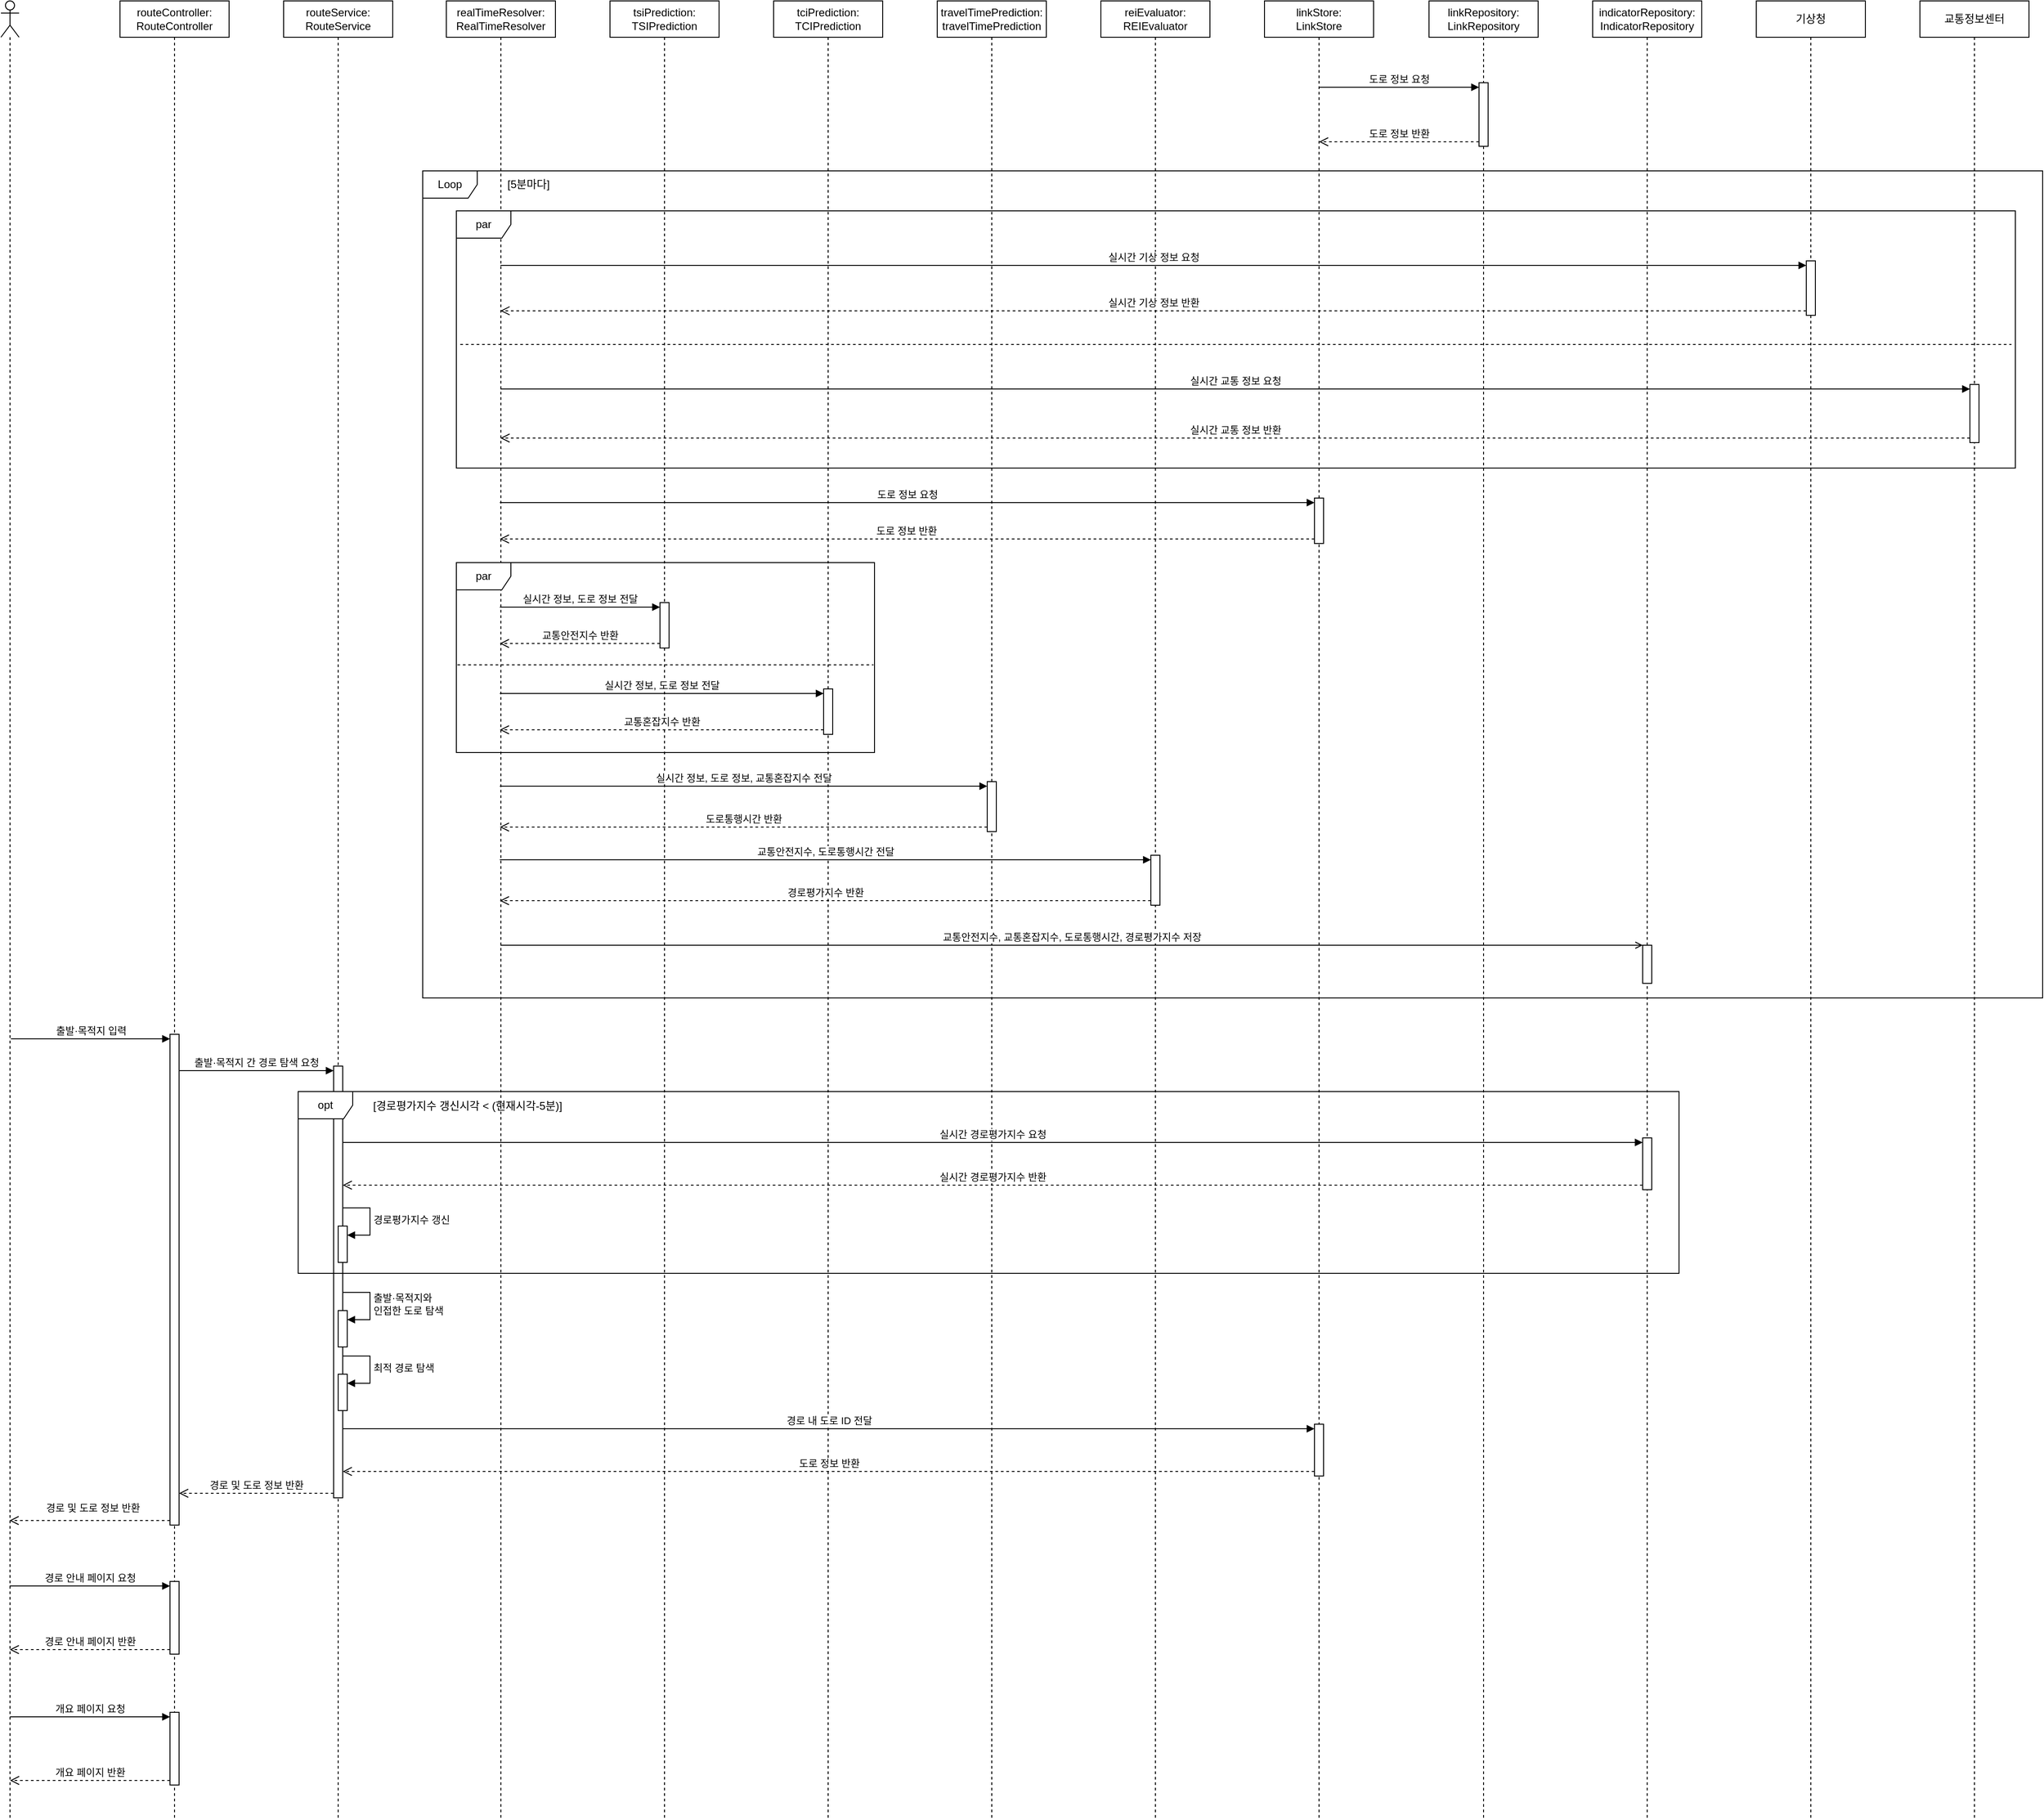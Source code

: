 <mxfile version="24.7.7">
  <diagram name="Page-1" id="2YBvvXClWsGukQMizWep">
    <mxGraphModel dx="1063" dy="1230" grid="0" gridSize="10" guides="1" tooltips="1" connect="1" arrows="1" fold="1" page="1" pageScale="1" pageWidth="850" pageHeight="1100" background="#ffffff" math="0" shadow="0">
      <root>
        <mxCell id="0" />
        <mxCell id="1" parent="0" />
        <mxCell id="cfnXL0_D_r5Tfxj7R-Hh-127" value="linkRepository:&lt;div&gt;LinkRepository&lt;br&gt;&lt;/div&gt;" style="shape=umlLifeline;perimeter=lifelinePerimeter;whiteSpace=wrap;html=1;container=1;dropTarget=0;collapsible=0;recursiveResize=0;outlineConnect=0;portConstraint=eastwest;newEdgeStyle={&quot;curved&quot;:0,&quot;rounded&quot;:0};" vertex="1" parent="1">
          <mxGeometry x="1620" y="40" width="120" height="2000" as="geometry" />
        </mxCell>
        <mxCell id="cfnXL0_D_r5Tfxj7R-Hh-129" value="" style="html=1;points=[[0,0,0,0,5],[0,1,0,0,-5],[1,0,0,0,5],[1,1,0,0,-5]];perimeter=orthogonalPerimeter;outlineConnect=0;targetShapes=umlLifeline;portConstraint=eastwest;newEdgeStyle={&quot;curved&quot;:0,&quot;rounded&quot;:0};" vertex="1" parent="cfnXL0_D_r5Tfxj7R-Hh-127">
          <mxGeometry x="55" y="90" width="10" height="70" as="geometry" />
        </mxCell>
        <mxCell id="wIJfSZoXNWVGFBedrrD1-6" value="" style="shape=umlLifeline;perimeter=lifelinePerimeter;whiteSpace=wrap;html=1;container=1;dropTarget=0;collapsible=0;recursiveResize=0;outlineConnect=0;portConstraint=eastwest;newEdgeStyle={&quot;curved&quot;:0,&quot;rounded&quot;:0};participant=umlActor;" parent="1" vertex="1">
          <mxGeometry x="49" y="40" width="20" height="2000" as="geometry" />
        </mxCell>
        <mxCell id="wIJfSZoXNWVGFBedrrD1-9" value="routeController: RouteController" style="shape=umlLifeline;perimeter=lifelinePerimeter;whiteSpace=wrap;html=1;container=1;dropTarget=0;collapsible=0;recursiveResize=0;outlineConnect=0;portConstraint=eastwest;newEdgeStyle={&quot;curved&quot;:0,&quot;rounded&quot;:0};" parent="1" vertex="1">
          <mxGeometry x="180" y="40" width="120" height="2000" as="geometry" />
        </mxCell>
        <mxCell id="cfnXL0_D_r5Tfxj7R-Hh-169" value="" style="html=1;points=[[0,0,0,0,5],[0,1,0,0,-5],[1,0,0,0,5],[1,1,0,0,-5]];perimeter=orthogonalPerimeter;outlineConnect=0;targetShapes=umlLifeline;portConstraint=eastwest;newEdgeStyle={&quot;curved&quot;:0,&quot;rounded&quot;:0};" vertex="1" parent="wIJfSZoXNWVGFBedrrD1-9">
          <mxGeometry x="55" y="1739" width="10" height="80" as="geometry" />
        </mxCell>
        <mxCell id="wIJfSZoXNWVGFBedrrD1-10" value="routeService: RouteService" style="shape=umlLifeline;perimeter=lifelinePerimeter;whiteSpace=wrap;html=1;container=1;dropTarget=0;collapsible=0;recursiveResize=0;outlineConnect=0;portConstraint=eastwest;newEdgeStyle={&quot;curved&quot;:0,&quot;rounded&quot;:0};" parent="1" vertex="1">
          <mxGeometry x="360" y="40" width="120" height="2000" as="geometry" />
        </mxCell>
        <mxCell id="wIJfSZoXNWVGFBedrrD1-11" value="linkStore:&lt;div&gt;LinkStore&lt;/div&gt;" style="shape=umlLifeline;perimeter=lifelinePerimeter;whiteSpace=wrap;html=1;container=1;dropTarget=0;collapsible=0;recursiveResize=0;outlineConnect=0;portConstraint=eastwest;newEdgeStyle={&quot;curved&quot;:0,&quot;rounded&quot;:0};" parent="1" vertex="1">
          <mxGeometry x="1439" y="40" width="120" height="2000" as="geometry" />
        </mxCell>
        <mxCell id="cfnXL0_D_r5Tfxj7R-Hh-142" value="" style="html=1;points=[[0,0,0,0,5],[0,1,0,0,-5],[1,0,0,0,5],[1,1,0,0,-5]];perimeter=orthogonalPerimeter;outlineConnect=0;targetShapes=umlLifeline;portConstraint=eastwest;newEdgeStyle={&quot;curved&quot;:0,&quot;rounded&quot;:0};" vertex="1" parent="wIJfSZoXNWVGFBedrrD1-11">
          <mxGeometry x="55" y="1566" width="10" height="57" as="geometry" />
        </mxCell>
        <mxCell id="cfnXL0_D_r5Tfxj7R-Hh-166" value="" style="html=1;points=[[0,0,0,0,5],[0,1,0,0,-5],[1,0,0,0,5],[1,1,0,0,-5]];perimeter=orthogonalPerimeter;outlineConnect=0;targetShapes=umlLifeline;portConstraint=eastwest;newEdgeStyle={&quot;curved&quot;:0,&quot;rounded&quot;:0};" vertex="1" parent="wIJfSZoXNWVGFBedrrD1-11">
          <mxGeometry x="55" y="547" width="10" height="50" as="geometry" />
        </mxCell>
        <mxCell id="wIJfSZoXNWVGFBedrrD1-12" value="indicatorRepository:&lt;div&gt;IndicatorRepository&lt;/div&gt;" style="shape=umlLifeline;perimeter=lifelinePerimeter;whiteSpace=wrap;html=1;container=1;dropTarget=0;collapsible=0;recursiveResize=0;outlineConnect=0;portConstraint=eastwest;newEdgeStyle={&quot;curved&quot;:0,&quot;rounded&quot;:0};" parent="1" vertex="1">
          <mxGeometry x="1800" y="40" width="120" height="2000" as="geometry" />
        </mxCell>
        <mxCell id="cfnXL0_D_r5Tfxj7R-Hh-135" value="" style="html=1;verticalAlign=bottom;endArrow=block;curved=0;rounded=0;entryX=0;entryY=0;entryDx=0;entryDy=5;" edge="1" parent="wIJfSZoXNWVGFBedrrD1-12">
          <mxGeometry relative="1" as="geometry">
            <mxPoint x="-285" y="1571" as="sourcePoint" />
            <mxPoint x="-285" y="1571" as="targetPoint" />
          </mxGeometry>
        </mxCell>
        <mxCell id="cfnXL0_D_r5Tfxj7R-Hh-136" value="" style="html=1;verticalAlign=bottom;endArrow=open;dashed=1;endSize=8;curved=0;rounded=0;exitX=0;exitY=1;exitDx=0;exitDy=-5;" edge="1" parent="wIJfSZoXNWVGFBedrrD1-12">
          <mxGeometry relative="1" as="geometry">
            <mxPoint x="-285" y="1618" as="targetPoint" />
            <mxPoint x="-285" y="1618" as="sourcePoint" />
          </mxGeometry>
        </mxCell>
        <mxCell id="cfnXL0_D_r5Tfxj7R-Hh-21" value="" style="html=1;points=[[0,0,0,0,5],[0,1,0,0,-5],[1,0,0,0,5],[1,1,0,0,-5]];perimeter=orthogonalPerimeter;outlineConnect=0;targetShapes=umlLifeline;portConstraint=eastwest;newEdgeStyle={&quot;curved&quot;:0,&quot;rounded&quot;:0};" vertex="1" parent="wIJfSZoXNWVGFBedrrD1-12">
          <mxGeometry x="55" y="1251" width="10" height="57" as="geometry" />
        </mxCell>
        <mxCell id="wIJfSZoXNWVGFBedrrD1-13" value="realTimeResolver:&lt;div&gt;RealTimeResolver&lt;/div&gt;" style="shape=umlLifeline;perimeter=lifelinePerimeter;whiteSpace=wrap;html=1;container=1;dropTarget=0;collapsible=0;recursiveResize=0;outlineConnect=0;portConstraint=eastwest;newEdgeStyle={&quot;curved&quot;:0,&quot;rounded&quot;:0};" parent="1" vertex="1">
          <mxGeometry x="539" y="40" width="120" height="2000" as="geometry" />
        </mxCell>
        <mxCell id="wIJfSZoXNWVGFBedrrD1-14" value="tsiPrediction:&lt;div&gt;TSIPrediction&lt;/div&gt;" style="shape=umlLifeline;perimeter=lifelinePerimeter;whiteSpace=wrap;html=1;container=1;dropTarget=0;collapsible=0;recursiveResize=0;outlineConnect=0;portConstraint=eastwest;newEdgeStyle={&quot;curved&quot;:0,&quot;rounded&quot;:0};" parent="1" vertex="1">
          <mxGeometry x="719" y="40" width="120" height="2000" as="geometry" />
        </mxCell>
        <mxCell id="cfnXL0_D_r5Tfxj7R-Hh-167" value="도로 정보 요청" style="html=1;verticalAlign=bottom;endArrow=block;curved=0;rounded=0;entryX=0;entryY=0;entryDx=0;entryDy=5;" edge="1" parent="wIJfSZoXNWVGFBedrrD1-14" target="cfnXL0_D_r5Tfxj7R-Hh-166">
          <mxGeometry relative="1" as="geometry">
            <mxPoint x="-121.167" y="552" as="sourcePoint" />
          </mxGeometry>
        </mxCell>
        <mxCell id="cfnXL0_D_r5Tfxj7R-Hh-168" value="도로 정보 반환" style="html=1;verticalAlign=bottom;endArrow=open;dashed=1;endSize=8;curved=0;rounded=0;exitX=0;exitY=1;exitDx=0;exitDy=-5;" edge="1" parent="wIJfSZoXNWVGFBedrrD1-14" source="cfnXL0_D_r5Tfxj7R-Hh-166">
          <mxGeometry x="0.002" relative="1" as="geometry">
            <mxPoint x="-121.167" y="592" as="targetPoint" />
            <mxPoint as="offset" />
          </mxGeometry>
        </mxCell>
        <mxCell id="wIJfSZoXNWVGFBedrrD1-15" value="tciPrediction:&lt;br&gt;TCIPrediction" style="shape=umlLifeline;perimeter=lifelinePerimeter;whiteSpace=wrap;html=1;container=1;dropTarget=0;collapsible=0;recursiveResize=0;outlineConnect=0;portConstraint=eastwest;newEdgeStyle={&quot;curved&quot;:0,&quot;rounded&quot;:0};" parent="1" vertex="1">
          <mxGeometry x="899" y="40" width="120" height="2000" as="geometry" />
        </mxCell>
        <mxCell id="cfnXL0_D_r5Tfxj7R-Hh-39" value="" style="html=1;points=[[0,0,0,0,5],[0,1,0,0,-5],[1,0,0,0,5],[1,1,0,0,-5]];perimeter=orthogonalPerimeter;outlineConnect=0;targetShapes=umlLifeline;portConstraint=eastwest;newEdgeStyle={&quot;curved&quot;:0,&quot;rounded&quot;:0};" vertex="1" parent="wIJfSZoXNWVGFBedrrD1-15">
          <mxGeometry x="55" y="757" width="10" height="50" as="geometry" />
        </mxCell>
        <mxCell id="wIJfSZoXNWVGFBedrrD1-16" value="travelTimePrediction:&lt;div&gt;travelTimePrediction&lt;/div&gt;" style="shape=umlLifeline;perimeter=lifelinePerimeter;whiteSpace=wrap;html=1;container=1;dropTarget=0;collapsible=0;recursiveResize=0;outlineConnect=0;portConstraint=eastwest;newEdgeStyle={&quot;curved&quot;:0,&quot;rounded&quot;:0};" parent="1" vertex="1">
          <mxGeometry x="1079" y="40" width="120" height="2000" as="geometry" />
        </mxCell>
        <mxCell id="cfnXL0_D_r5Tfxj7R-Hh-57" value="" style="html=1;points=[[0,0,0,0,5],[0,1,0,0,-5],[1,0,0,0,5],[1,1,0,0,-5]];perimeter=orthogonalPerimeter;outlineConnect=0;targetShapes=umlLifeline;portConstraint=eastwest;newEdgeStyle={&quot;curved&quot;:0,&quot;rounded&quot;:0};" vertex="1" parent="wIJfSZoXNWVGFBedrrD1-16">
          <mxGeometry x="55" y="859" width="10" height="55" as="geometry" />
        </mxCell>
        <mxCell id="cfnXL0_D_r5Tfxj7R-Hh-29" value="" style="html=1;points=[[0,0,0,0,5],[0,1,0,0,-5],[1,0,0,0,5],[1,1,0,0,-5]];perimeter=orthogonalPerimeter;outlineConnect=0;targetShapes=umlLifeline;portConstraint=eastwest;newEdgeStyle={&quot;curved&quot;:0,&quot;rounded&quot;:0};" vertex="1" parent="1">
          <mxGeometry x="774" y="702" width="10" height="50" as="geometry" />
        </mxCell>
        <mxCell id="cfnXL0_D_r5Tfxj7R-Hh-30" value="실시간 정보, 도로 정보 전달" style="html=1;verticalAlign=bottom;endArrow=block;curved=0;rounded=0;entryX=0;entryY=0;entryDx=0;entryDy=5;" edge="1" target="cfnXL0_D_r5Tfxj7R-Hh-29" parent="1">
          <mxGeometry relative="1" as="geometry">
            <mxPoint x="597.833" y="707" as="sourcePoint" />
          </mxGeometry>
        </mxCell>
        <mxCell id="cfnXL0_D_r5Tfxj7R-Hh-31" value="교통안전지수&amp;nbsp;반환" style="html=1;verticalAlign=bottom;endArrow=open;dashed=1;endSize=8;curved=0;rounded=0;exitX=0;exitY=1;exitDx=0;exitDy=-5;" edge="1" source="cfnXL0_D_r5Tfxj7R-Hh-29" parent="1">
          <mxGeometry x="0.002" relative="1" as="geometry">
            <mxPoint x="597.833" y="747" as="targetPoint" />
            <mxPoint as="offset" />
          </mxGeometry>
        </mxCell>
        <mxCell id="cfnXL0_D_r5Tfxj7R-Hh-43" value="reiEvaluator:&lt;div&gt;REIEvaluator&lt;/div&gt;" style="shape=umlLifeline;perimeter=lifelinePerimeter;whiteSpace=wrap;html=1;container=1;dropTarget=0;collapsible=0;recursiveResize=0;outlineConnect=0;portConstraint=eastwest;newEdgeStyle={&quot;curved&quot;:0,&quot;rounded&quot;:0};" vertex="1" parent="1">
          <mxGeometry x="1259" y="40" width="120" height="2000" as="geometry" />
        </mxCell>
        <mxCell id="cfnXL0_D_r5Tfxj7R-Hh-61" value="" style="html=1;points=[[0,0,0,0,5],[0,1,0,0,-5],[1,0,0,0,5],[1,1,0,0,-5]];perimeter=orthogonalPerimeter;outlineConnect=0;targetShapes=umlLifeline;portConstraint=eastwest;newEdgeStyle={&quot;curved&quot;:0,&quot;rounded&quot;:0};" vertex="1" parent="cfnXL0_D_r5Tfxj7R-Hh-43">
          <mxGeometry x="55" y="940" width="10" height="55" as="geometry" />
        </mxCell>
        <mxCell id="cfnXL0_D_r5Tfxj7R-Hh-41" value="교통혼잡지수&amp;nbsp;반환" style="html=1;verticalAlign=bottom;endArrow=open;dashed=1;endSize=8;curved=0;rounded=0;exitX=0;exitY=1;exitDx=0;exitDy=-5;" edge="1" parent="1" source="cfnXL0_D_r5Tfxj7R-Hh-39">
          <mxGeometry relative="1" as="geometry">
            <mxPoint x="597.833" y="842" as="targetPoint" />
          </mxGeometry>
        </mxCell>
        <mxCell id="cfnXL0_D_r5Tfxj7R-Hh-40" value="실시간 정보, 도로 정보 전달" style="html=1;verticalAlign=bottom;endArrow=block;curved=0;rounded=0;entryX=0;entryY=0;entryDx=0;entryDy=5;" edge="1" parent="1" target="cfnXL0_D_r5Tfxj7R-Hh-39">
          <mxGeometry relative="1" as="geometry">
            <mxPoint x="597.833" y="802" as="sourcePoint" />
          </mxGeometry>
        </mxCell>
        <mxCell id="cfnXL0_D_r5Tfxj7R-Hh-50" value="기상청" style="shape=umlLifeline;perimeter=lifelinePerimeter;whiteSpace=wrap;html=1;container=1;dropTarget=0;collapsible=0;recursiveResize=0;outlineConnect=0;portConstraint=eastwest;newEdgeStyle={&quot;curved&quot;:0,&quot;rounded&quot;:0};" vertex="1" parent="1">
          <mxGeometry x="1980" y="40" width="120" height="2000" as="geometry" />
        </mxCell>
        <mxCell id="cfnXL0_D_r5Tfxj7R-Hh-52" value="교통정보센터" style="shape=umlLifeline;perimeter=lifelinePerimeter;whiteSpace=wrap;html=1;container=1;dropTarget=0;collapsible=0;recursiveResize=0;outlineConnect=0;portConstraint=eastwest;newEdgeStyle={&quot;curved&quot;:0,&quot;rounded&quot;:0};" vertex="1" parent="1">
          <mxGeometry x="2160" y="40" width="120" height="2000" as="geometry" />
        </mxCell>
        <mxCell id="cfnXL0_D_r5Tfxj7R-Hh-70" value="" style="html=1;points=[[0,0,0,0,5],[0,1,0,0,-5],[1,0,0,0,5],[1,1,0,0,-5]];perimeter=orthogonalPerimeter;outlineConnect=0;targetShapes=umlLifeline;portConstraint=eastwest;newEdgeStyle={&quot;curved&quot;:0,&quot;rounded&quot;:0};" vertex="1" parent="cfnXL0_D_r5Tfxj7R-Hh-52">
          <mxGeometry x="55" y="422" width="10" height="64" as="geometry" />
        </mxCell>
        <mxCell id="cfnXL0_D_r5Tfxj7R-Hh-58" value="실시간 정보, 도로 정보, 교통혼잡지수 전달" style="html=1;verticalAlign=bottom;endArrow=block;curved=0;rounded=0;entryX=0;entryY=0;entryDx=0;entryDy=5;" edge="1" target="cfnXL0_D_r5Tfxj7R-Hh-57" parent="1">
          <mxGeometry x="0.001" relative="1" as="geometry">
            <mxPoint x="597.833" y="904" as="sourcePoint" />
            <mxPoint as="offset" />
          </mxGeometry>
        </mxCell>
        <mxCell id="cfnXL0_D_r5Tfxj7R-Hh-59" value="도로통행시간 반환" style="html=1;verticalAlign=bottom;endArrow=open;dashed=1;endSize=8;curved=0;rounded=0;exitX=0;exitY=1;exitDx=0;exitDy=-5;" edge="1" source="cfnXL0_D_r5Tfxj7R-Hh-57" parent="1">
          <mxGeometry relative="1" as="geometry">
            <mxPoint x="597.833" y="949" as="targetPoint" />
          </mxGeometry>
        </mxCell>
        <mxCell id="cfnXL0_D_r5Tfxj7R-Hh-62" value="교통안전지수, 도로통행시간 전달" style="html=1;verticalAlign=bottom;endArrow=block;curved=0;rounded=0;entryX=0;entryY=0;entryDx=0;entryDy=5;" edge="1" parent="1" target="cfnXL0_D_r5Tfxj7R-Hh-61">
          <mxGeometry relative="1" as="geometry">
            <mxPoint x="597.833" y="985" as="sourcePoint" />
          </mxGeometry>
        </mxCell>
        <mxCell id="cfnXL0_D_r5Tfxj7R-Hh-63" value="경로평가지수 반환" style="html=1;verticalAlign=bottom;endArrow=open;dashed=1;endSize=8;curved=0;rounded=0;exitX=0;exitY=1;exitDx=0;exitDy=-5;" edge="1" parent="1" source="cfnXL0_D_r5Tfxj7R-Hh-61">
          <mxGeometry relative="1" as="geometry">
            <mxPoint x="597.833" y="1030" as="targetPoint" />
          </mxGeometry>
        </mxCell>
        <mxCell id="cfnXL0_D_r5Tfxj7R-Hh-67" value="실시간 기상 정보 요청" style="html=1;verticalAlign=bottom;endArrow=block;curved=0;rounded=0;entryX=0;entryY=0;entryDx=0;entryDy=5;" edge="1" target="cfnXL0_D_r5Tfxj7R-Hh-66" parent="1">
          <mxGeometry relative="1" as="geometry">
            <mxPoint x="598.5" y="331" as="sourcePoint" />
          </mxGeometry>
        </mxCell>
        <mxCell id="cfnXL0_D_r5Tfxj7R-Hh-68" value="실시간 기상 정보 반환" style="html=1;verticalAlign=bottom;endArrow=open;dashed=1;endSize=8;curved=0;rounded=0;exitX=0;exitY=1;exitDx=0;exitDy=-5;" edge="1" source="cfnXL0_D_r5Tfxj7R-Hh-66" parent="1">
          <mxGeometry relative="1" as="geometry">
            <mxPoint x="598.5" y="380.94" as="targetPoint" />
          </mxGeometry>
        </mxCell>
        <mxCell id="cfnXL0_D_r5Tfxj7R-Hh-71" value="실시간 교통 정보 요청" style="html=1;verticalAlign=bottom;endArrow=block;curved=0;rounded=0;entryX=0;entryY=0;entryDx=0;entryDy=5;" edge="1" parent="1" target="cfnXL0_D_r5Tfxj7R-Hh-70">
          <mxGeometry relative="1" as="geometry">
            <mxPoint x="598.5" y="467" as="sourcePoint" />
          </mxGeometry>
        </mxCell>
        <mxCell id="cfnXL0_D_r5Tfxj7R-Hh-72" value="실시간 교통 정보 반환" style="html=1;verticalAlign=bottom;endArrow=open;dashed=1;endSize=8;curved=0;rounded=0;exitX=0;exitY=1;exitDx=0;exitDy=-5;" edge="1" parent="1" source="cfnXL0_D_r5Tfxj7R-Hh-70">
          <mxGeometry relative="1" as="geometry">
            <mxPoint x="598.5" y="521" as="targetPoint" />
          </mxGeometry>
        </mxCell>
        <mxCell id="cfnXL0_D_r5Tfxj7R-Hh-75" value="" style="group;" vertex="1" connectable="0" parent="1">
          <mxGeometry x="550" y="658" width="460" height="209" as="geometry" />
        </mxCell>
        <mxCell id="cfnXL0_D_r5Tfxj7R-Hh-44" value="par" style="shape=umlFrame;whiteSpace=wrap;html=1;pointerEvents=0;" vertex="1" parent="cfnXL0_D_r5Tfxj7R-Hh-75">
          <mxGeometry width="460" height="209" as="geometry" />
        </mxCell>
        <mxCell id="cfnXL0_D_r5Tfxj7R-Hh-47" value="" style="endArrow=none;dashed=1;html=1;rounded=0;" edge="1" parent="cfnXL0_D_r5Tfxj7R-Hh-75">
          <mxGeometry width="50" height="50" relative="1" as="geometry">
            <mxPoint x="1.15" y="112.475" as="sourcePoint" />
            <mxPoint x="458.85" y="112.475" as="targetPoint" />
          </mxGeometry>
        </mxCell>
        <mxCell id="cfnXL0_D_r5Tfxj7R-Hh-76" value="" style="group;" vertex="1" connectable="0" parent="1">
          <mxGeometry x="550" y="271" width="1715" height="283" as="geometry" />
        </mxCell>
        <mxCell id="cfnXL0_D_r5Tfxj7R-Hh-77" value="par" style="shape=umlFrame;whiteSpace=wrap;html=1;pointerEvents=0;" vertex="1" parent="cfnXL0_D_r5Tfxj7R-Hh-76">
          <mxGeometry width="1715.0" height="283" as="geometry" />
        </mxCell>
        <mxCell id="cfnXL0_D_r5Tfxj7R-Hh-78" value="" style="endArrow=none;dashed=1;html=1;rounded=0;" edge="1" parent="cfnXL0_D_r5Tfxj7R-Hh-76">
          <mxGeometry width="50" height="50" relative="1" as="geometry">
            <mxPoint x="4.288" y="147.055" as="sourcePoint" />
            <mxPoint x="1710.713" y="147.055" as="targetPoint" />
          </mxGeometry>
        </mxCell>
        <mxCell id="cfnXL0_D_r5Tfxj7R-Hh-130" value="도로 정보 요청" style="html=1;verticalAlign=bottom;endArrow=block;curved=0;rounded=0;entryX=0;entryY=0;entryDx=0;entryDy=5;" edge="1" target="cfnXL0_D_r5Tfxj7R-Hh-129" parent="1" source="wIJfSZoXNWVGFBedrrD1-11">
          <mxGeometry x="-0.002" relative="1" as="geometry">
            <mxPoint x="1499" y="125" as="sourcePoint" />
            <mxPoint as="offset" />
          </mxGeometry>
        </mxCell>
        <mxCell id="cfnXL0_D_r5Tfxj7R-Hh-131" value="도로 정보 반환" style="html=1;verticalAlign=bottom;endArrow=open;dashed=1;endSize=8;curved=0;rounded=0;exitX=0;exitY=1;exitDx=0;exitDy=-5;" edge="1" source="cfnXL0_D_r5Tfxj7R-Hh-129" parent="1" target="wIJfSZoXNWVGFBedrrD1-11">
          <mxGeometry relative="1" as="geometry">
            <mxPoint x="1499" y="195" as="targetPoint" />
          </mxGeometry>
        </mxCell>
        <mxCell id="cfnXL0_D_r5Tfxj7R-Hh-1" value="" style="html=1;points=[[0,0,0,0,5],[0,1,0,0,-5],[1,0,0,0,5],[1,1,0,0,-5]];perimeter=orthogonalPerimeter;outlineConnect=0;targetShapes=umlLifeline;portConstraint=eastwest;newEdgeStyle={&quot;curved&quot;:0,&quot;rounded&quot;:0};" vertex="1" parent="1">
          <mxGeometry x="235" y="1177" width="10" height="540" as="geometry" />
        </mxCell>
        <mxCell id="cfnXL0_D_r5Tfxj7R-Hh-7" value="" style="html=1;points=[[0,0,0,0,5],[0,1,0,0,-5],[1,0,0,0,5],[1,1,0,0,-5]];perimeter=orthogonalPerimeter;outlineConnect=0;targetShapes=umlLifeline;portConstraint=eastwest;newEdgeStyle={&quot;curved&quot;:0,&quot;rounded&quot;:0};" vertex="1" parent="1">
          <mxGeometry x="415" y="1212" width="10" height="475" as="geometry" />
        </mxCell>
        <mxCell id="cfnXL0_D_r5Tfxj7R-Hh-2" value="출발·목적지 입력" style="html=1;verticalAlign=bottom;endArrow=block;curved=0;rounded=0;entryX=0;entryY=0;entryDx=0;entryDy=5;" edge="1" target="cfnXL0_D_r5Tfxj7R-Hh-1" parent="1">
          <mxGeometry relative="1" as="geometry">
            <mxPoint x="60" y="1182" as="sourcePoint" />
          </mxGeometry>
        </mxCell>
        <mxCell id="cfnXL0_D_r5Tfxj7R-Hh-13" value="출발·목적지와&lt;div&gt;인접한 도로 탐색&lt;/div&gt;" style="html=1;align=left;spacingLeft=2;endArrow=block;rounded=0;edgeStyle=orthogonalEdgeStyle;curved=0;rounded=0;" edge="1" parent="1" target="cfnXL0_D_r5Tfxj7R-Hh-12">
          <mxGeometry relative="1" as="geometry">
            <mxPoint x="425" y="1461" as="sourcePoint" />
            <Array as="points">
              <mxPoint x="455" y="1491" />
            </Array>
          </mxGeometry>
        </mxCell>
        <mxCell id="cfnXL0_D_r5Tfxj7R-Hh-16" value="최적 경로 탐색" style="html=1;align=left;spacingLeft=2;endArrow=block;rounded=0;edgeStyle=orthogonalEdgeStyle;curved=0;rounded=0;" edge="1" parent="1" target="cfnXL0_D_r5Tfxj7R-Hh-15">
          <mxGeometry relative="1" as="geometry">
            <mxPoint x="425" y="1531" as="sourcePoint" />
            <Array as="points">
              <mxPoint x="455" y="1561" />
            </Array>
          </mxGeometry>
        </mxCell>
        <mxCell id="cfnXL0_D_r5Tfxj7R-Hh-12" value="" style="html=1;points=[[0,0,0,0,5],[0,1,0,0,-5],[1,0,0,0,5],[1,1,0,0,-5]];perimeter=orthogonalPerimeter;outlineConnect=0;targetShapes=umlLifeline;portConstraint=eastwest;newEdgeStyle={&quot;curved&quot;:0,&quot;rounded&quot;:0};" vertex="1" parent="1">
          <mxGeometry x="420" y="1481" width="10" height="40" as="geometry" />
        </mxCell>
        <mxCell id="cfnXL0_D_r5Tfxj7R-Hh-15" value="" style="html=1;points=[[0,0,0,0,5],[0,1,0,0,-5],[1,0,0,0,5],[1,1,0,0,-5]];perimeter=orthogonalPerimeter;outlineConnect=0;targetShapes=umlLifeline;portConstraint=eastwest;newEdgeStyle={&quot;curved&quot;:0,&quot;rounded&quot;:0};" vertex="1" parent="1">
          <mxGeometry x="420" y="1551" width="10" height="40" as="geometry" />
        </mxCell>
        <mxCell id="cfnXL0_D_r5Tfxj7R-Hh-26" value="" style="html=1;points=[[0,0,0,0,5],[0,1,0,0,-5],[1,0,0,0,5],[1,1,0,0,-5]];perimeter=orthogonalPerimeter;outlineConnect=0;targetShapes=umlLifeline;portConstraint=eastwest;newEdgeStyle={&quot;curved&quot;:0,&quot;rounded&quot;:0};" vertex="1" parent="1">
          <mxGeometry x="420" y="1388" width="10" height="40" as="geometry" />
        </mxCell>
        <mxCell id="cfnXL0_D_r5Tfxj7R-Hh-27" value="경로평가지수 갱신" style="html=1;align=left;spacingLeft=2;endArrow=block;rounded=0;edgeStyle=orthogonalEdgeStyle;curved=0;rounded=0;" edge="1" target="cfnXL0_D_r5Tfxj7R-Hh-26" parent="1">
          <mxGeometry relative="1" as="geometry">
            <mxPoint x="425" y="1368" as="sourcePoint" />
            <Array as="points">
              <mxPoint x="455" y="1398" />
            </Array>
          </mxGeometry>
        </mxCell>
        <mxCell id="cfnXL0_D_r5Tfxj7R-Hh-24" value="opt" style="shape=umlFrame;whiteSpace=wrap;html=1;pointerEvents=0;" vertex="1" parent="1">
          <mxGeometry x="376" y="1240" width="1519" height="200" as="geometry" />
        </mxCell>
        <mxCell id="cfnXL0_D_r5Tfxj7R-Hh-25" value="[경로평가지수 갱신시각 &amp;lt; (현재시각-5분)]" style="text;html=1;align=center;verticalAlign=middle;resizable=0;points=[];autosize=1;strokeColor=none;fillColor=none;" vertex="1" parent="1">
          <mxGeometry x="437" y="1241" width="250" height="30" as="geometry" />
        </mxCell>
        <mxCell id="cfnXL0_D_r5Tfxj7R-Hh-22" value="실시간 경로평가지수 요청" style="html=1;verticalAlign=bottom;endArrow=block;curved=0;rounded=0;entryX=0;entryY=0;entryDx=0;entryDy=5;" edge="1" target="cfnXL0_D_r5Tfxj7R-Hh-21" parent="1">
          <mxGeometry relative="1" as="geometry">
            <mxPoint x="425.0" y="1296" as="sourcePoint" />
          </mxGeometry>
        </mxCell>
        <mxCell id="cfnXL0_D_r5Tfxj7R-Hh-23" value="실시간 경로평가지수 반환" style="html=1;verticalAlign=bottom;endArrow=open;dashed=1;endSize=8;curved=0;rounded=0;exitX=0;exitY=1;exitDx=0;exitDy=-5;" edge="1" source="cfnXL0_D_r5Tfxj7R-Hh-21" parent="1">
          <mxGeometry relative="1" as="geometry">
            <mxPoint x="425.0" y="1343" as="targetPoint" />
          </mxGeometry>
        </mxCell>
        <mxCell id="cfnXL0_D_r5Tfxj7R-Hh-3" value="경로 및 도로 정보 반환" style="html=1;verticalAlign=bottom;endArrow=open;dashed=1;endSize=8;curved=0;rounded=0;exitX=0;exitY=1;exitDx=0;exitDy=-5;" edge="1" parent="1">
          <mxGeometry x="-0.037" y="-5" relative="1" as="geometry">
            <mxPoint x="58.447" y="1712.0" as="targetPoint" />
            <mxPoint x="235" y="1712.0" as="sourcePoint" />
            <mxPoint as="offset" />
          </mxGeometry>
        </mxCell>
        <mxCell id="cfnXL0_D_r5Tfxj7R-Hh-8" value="출발·목적지 간 경로 탐색 요청" style="html=1;verticalAlign=bottom;endArrow=block;curved=0;rounded=0;entryX=0;entryY=0;entryDx=0;entryDy=5;" edge="1" target="cfnXL0_D_r5Tfxj7R-Hh-7" parent="1" source="cfnXL0_D_r5Tfxj7R-Hh-1">
          <mxGeometry relative="1" as="geometry">
            <mxPoint x="250" y="1217" as="sourcePoint" />
          </mxGeometry>
        </mxCell>
        <mxCell id="cfnXL0_D_r5Tfxj7R-Hh-9" value="경로 및 도로 정보 반환" style="html=1;verticalAlign=bottom;endArrow=open;dashed=1;endSize=8;curved=0;rounded=0;exitX=0;exitY=1;exitDx=0;exitDy=-5;exitPerimeter=0;" edge="1" source="cfnXL0_D_r5Tfxj7R-Hh-7" parent="1" target="cfnXL0_D_r5Tfxj7R-Hh-1">
          <mxGeometry relative="1" as="geometry">
            <mxPoint x="245" y="1439.5" as="targetPoint" />
            <mxPoint x="415" y="1594.5" as="sourcePoint" />
          </mxGeometry>
        </mxCell>
        <mxCell id="cfnXL0_D_r5Tfxj7R-Hh-143" value="경로 내 도로 ID 전달" style="html=1;verticalAlign=bottom;endArrow=block;curved=0;rounded=0;entryX=0;entryY=0;entryDx=0;entryDy=5;" edge="1" parent="1" target="cfnXL0_D_r5Tfxj7R-Hh-142" source="cfnXL0_D_r5Tfxj7R-Hh-7">
          <mxGeometry relative="1" as="geometry">
            <mxPoint x="418.962" y="1611.0" as="sourcePoint" />
          </mxGeometry>
        </mxCell>
        <mxCell id="cfnXL0_D_r5Tfxj7R-Hh-144" value="도로 정보 반환" style="html=1;verticalAlign=bottom;endArrow=open;dashed=1;endSize=8;curved=0;rounded=0;exitX=0;exitY=1;exitDx=0;exitDy=-5;" edge="1" parent="1" source="cfnXL0_D_r5Tfxj7R-Hh-142" target="cfnXL0_D_r5Tfxj7R-Hh-7">
          <mxGeometry relative="1" as="geometry">
            <mxPoint x="418.962" y="1658.0" as="targetPoint" />
          </mxGeometry>
        </mxCell>
        <mxCell id="cfnXL0_D_r5Tfxj7R-Hh-28" value="Loop" style="shape=umlFrame;whiteSpace=wrap;html=1;pointerEvents=0;" vertex="1" parent="1">
          <mxGeometry x="513" y="227" width="1782" height="910" as="geometry" />
        </mxCell>
        <mxCell id="cfnXL0_D_r5Tfxj7R-Hh-54" value="[5분마다]" style="text;html=1;align=center;verticalAlign=middle;resizable=0;points=[];autosize=1;strokeColor=none;fillColor=none;" vertex="1" parent="1">
          <mxGeometry x="595" y="229" width="67" height="26" as="geometry" />
        </mxCell>
        <mxCell id="cfnXL0_D_r5Tfxj7R-Hh-66" value="" style="html=1;points=[[0,0,0,0,5],[0,1,0,0,-5],[1,0,0,0,5],[1,1,0,0,-5]];perimeter=orthogonalPerimeter;outlineConnect=0;targetShapes=umlLifeline;portConstraint=eastwest;newEdgeStyle={&quot;curved&quot;:0,&quot;rounded&quot;:0};" vertex="1" parent="1">
          <mxGeometry x="2035" y="326" width="10" height="59.94" as="geometry" />
        </mxCell>
        <mxCell id="cfnXL0_D_r5Tfxj7R-Hh-153" value="" style="html=1;points=[[0,0,0,0,5],[0,1,0,0,-5],[1,0,0,0,5],[1,1,0,0,-5]];perimeter=orthogonalPerimeter;outlineConnect=0;targetShapes=umlLifeline;portConstraint=eastwest;newEdgeStyle={&quot;curved&quot;:0,&quot;rounded&quot;:0};" vertex="1" parent="1">
          <mxGeometry x="1855" y="1079" width="10" height="42" as="geometry" />
        </mxCell>
        <mxCell id="cfnXL0_D_r5Tfxj7R-Hh-154" value="교통안전지수, 교통혼잡지수, 도로통행시간, 경로평가지수 저장" style="html=1;verticalAlign=bottom;endArrow=open;curved=0;rounded=0;endFill=0;" edge="1" target="cfnXL0_D_r5Tfxj7R-Hh-153" parent="1">
          <mxGeometry relative="1" as="geometry">
            <mxPoint x="598.5" y="1079" as="sourcePoint" />
          </mxGeometry>
        </mxCell>
        <mxCell id="cfnXL0_D_r5Tfxj7R-Hh-170" value="경로 안내 페이지 요청" style="html=1;verticalAlign=bottom;endArrow=block;curved=0;rounded=0;entryX=0;entryY=0;entryDx=0;entryDy=5;" edge="1" target="cfnXL0_D_r5Tfxj7R-Hh-169" parent="1">
          <mxGeometry relative="1" as="geometry">
            <mxPoint x="58.667" y="1784" as="sourcePoint" />
          </mxGeometry>
        </mxCell>
        <mxCell id="cfnXL0_D_r5Tfxj7R-Hh-171" value="경로 안내 페이지 반환" style="html=1;verticalAlign=bottom;endArrow=open;dashed=1;endSize=8;curved=0;rounded=0;exitX=0;exitY=1;exitDx=0;exitDy=-5;" edge="1" source="cfnXL0_D_r5Tfxj7R-Hh-169" parent="1">
          <mxGeometry relative="1" as="geometry">
            <mxPoint x="58.667" y="1854" as="targetPoint" />
          </mxGeometry>
        </mxCell>
        <mxCell id="cfnXL0_D_r5Tfxj7R-Hh-173" value="" style="html=1;points=[[0,0,0,0,5],[0,1,0,0,-5],[1,0,0,0,5],[1,1,0,0,-5]];perimeter=orthogonalPerimeter;outlineConnect=0;targetShapes=umlLifeline;portConstraint=eastwest;newEdgeStyle={&quot;curved&quot;:0,&quot;rounded&quot;:0};" vertex="1" parent="1">
          <mxGeometry x="235" y="1923" width="10" height="80" as="geometry" />
        </mxCell>
        <mxCell id="cfnXL0_D_r5Tfxj7R-Hh-174" value="개요 페이지 요청" style="html=1;verticalAlign=bottom;endArrow=block;curved=0;rounded=0;entryX=0;entryY=0;entryDx=0;entryDy=5;" edge="1" parent="1" target="cfnXL0_D_r5Tfxj7R-Hh-173">
          <mxGeometry relative="1" as="geometry">
            <mxPoint x="59" y="1928" as="sourcePoint" />
          </mxGeometry>
        </mxCell>
        <mxCell id="cfnXL0_D_r5Tfxj7R-Hh-175" value="개요 페이지 반환" style="html=1;verticalAlign=bottom;endArrow=open;dashed=1;endSize=8;curved=0;rounded=0;exitX=0;exitY=1;exitDx=0;exitDy=-5;" edge="1" parent="1" source="cfnXL0_D_r5Tfxj7R-Hh-173">
          <mxGeometry relative="1" as="geometry">
            <mxPoint x="59" y="1998" as="targetPoint" />
          </mxGeometry>
        </mxCell>
      </root>
    </mxGraphModel>
  </diagram>
</mxfile>

